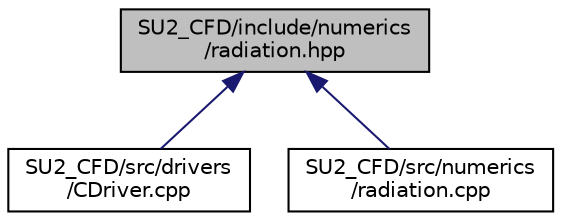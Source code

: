 digraph "SU2_CFD/include/numerics/radiation.hpp"
{
 // LATEX_PDF_SIZE
  edge [fontname="Helvetica",fontsize="10",labelfontname="Helvetica",labelfontsize="10"];
  node [fontname="Helvetica",fontsize="10",shape=record];
  Node1 [label="SU2_CFD/include/numerics\l/radiation.hpp",height=0.2,width=0.4,color="black", fillcolor="grey75", style="filled", fontcolor="black",tooltip="Declaration and inlines of the classes used to compute residual terms in radiation problems."];
  Node1 -> Node2 [dir="back",color="midnightblue",fontsize="10",style="solid",fontname="Helvetica"];
  Node2 [label="SU2_CFD/src/drivers\l/CDriver.cpp",height=0.2,width=0.4,color="black", fillcolor="white", style="filled",URL="$CDriver_8cpp.html",tooltip="The main subroutines for driving single or multi-zone problems."];
  Node1 -> Node3 [dir="back",color="midnightblue",fontsize="10",style="solid",fontname="Helvetica"];
  Node3 [label="SU2_CFD/src/numerics\l/radiation.cpp",height=0.2,width=0.4,color="black", fillcolor="white", style="filled",URL="$radiation_8cpp.html",tooltip="This file contains the implementation of the numerical methods for radiation."];
}
